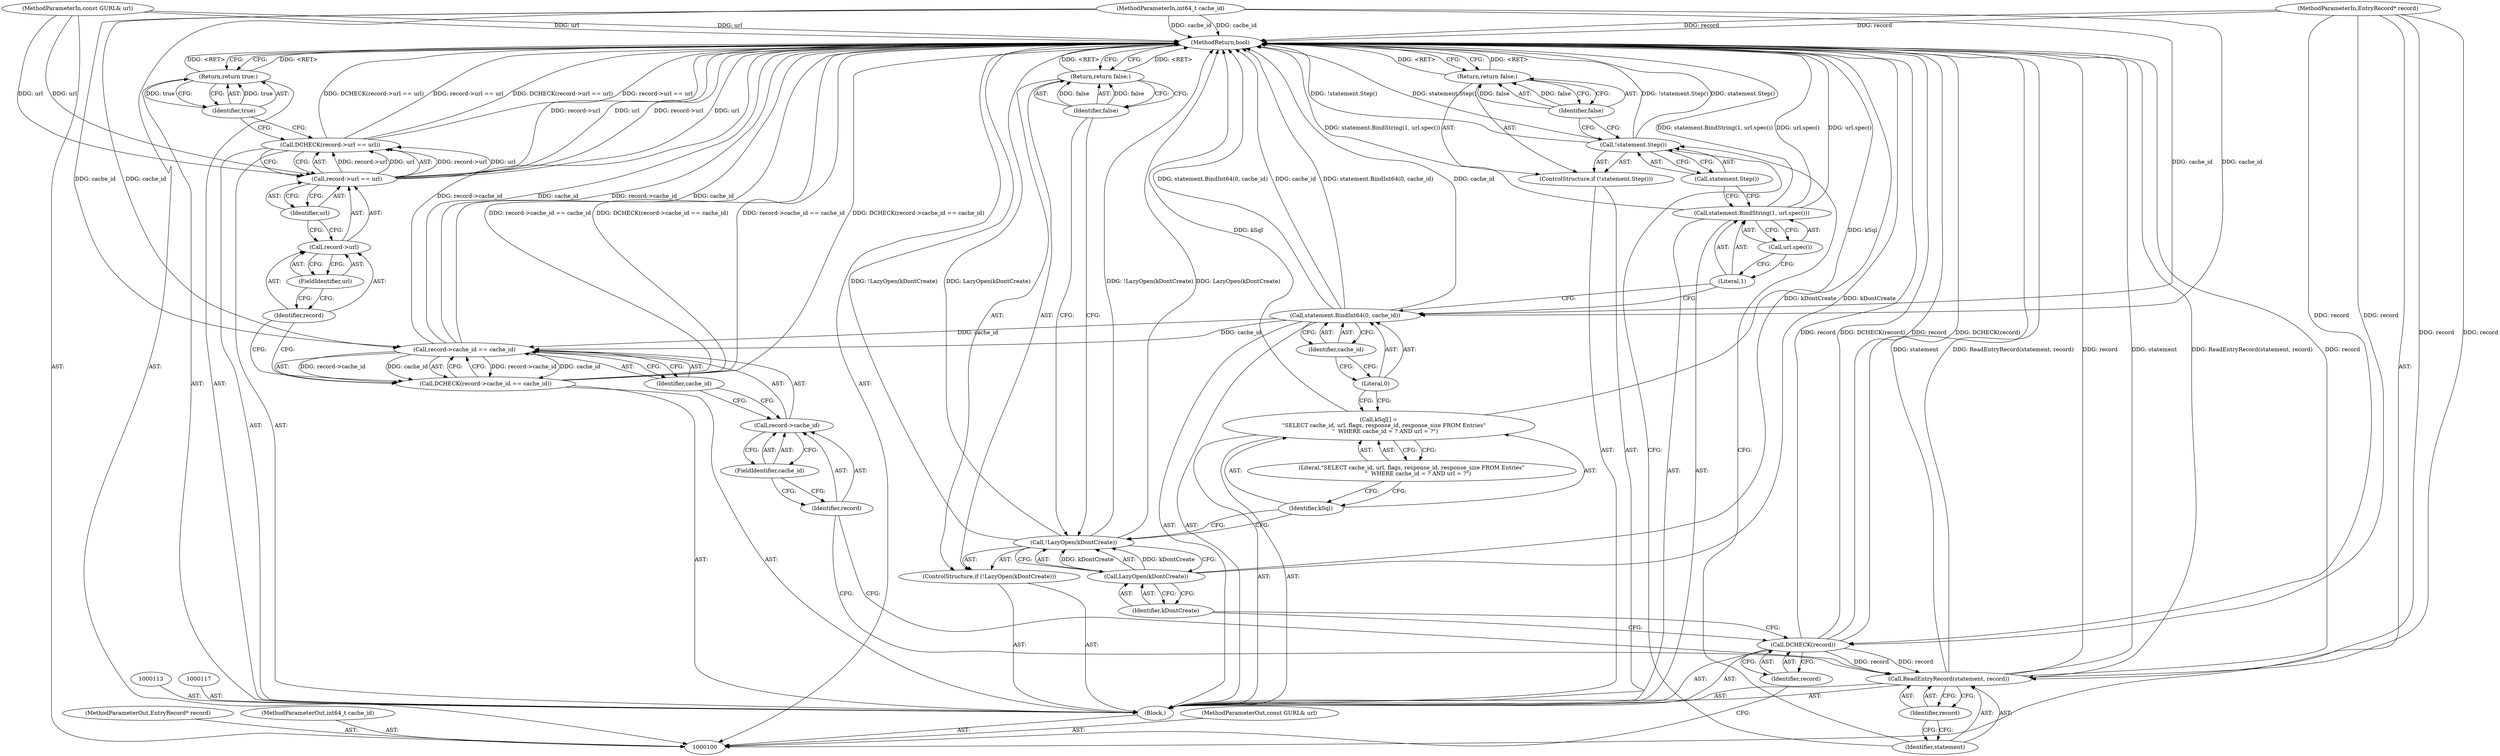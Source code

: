 digraph "1_Chrome_04aaacb936a08d70862d6d9d7e8354721ae46be8_9" {
"1000146" [label="(MethodReturn,bool)"];
"1000101" [label="(MethodParameterIn,int64_t cache_id)"];
"1000206" [label="(MethodParameterOut,int64_t cache_id)"];
"1000118" [label="(Call,statement.BindInt64(0, cache_id))"];
"1000119" [label="(Literal,0)"];
"1000120" [label="(Identifier,cache_id)"];
"1000121" [label="(Call,statement.BindString(1, url.spec()))"];
"1000122" [label="(Literal,1)"];
"1000123" [label="(Call,url.spec())"];
"1000124" [label="(ControlStructure,if (!statement.Step()))"];
"1000125" [label="(Call,!statement.Step())"];
"1000126" [label="(Call,statement.Step())"];
"1000128" [label="(Identifier,false)"];
"1000127" [label="(Return,return false;)"];
"1000130" [label="(Identifier,statement)"];
"1000129" [label="(Call,ReadEntryRecord(statement, record))"];
"1000131" [label="(Identifier,record)"];
"1000102" [label="(MethodParameterIn,const GURL& url)"];
"1000207" [label="(MethodParameterOut,const GURL& url)"];
"1000136" [label="(FieldIdentifier,cache_id)"];
"1000132" [label="(Call,DCHECK(record->cache_id == cache_id))"];
"1000137" [label="(Identifier,cache_id)"];
"1000133" [label="(Call,record->cache_id == cache_id)"];
"1000134" [label="(Call,record->cache_id)"];
"1000135" [label="(Identifier,record)"];
"1000142" [label="(FieldIdentifier,url)"];
"1000138" [label="(Call,DCHECK(record->url == url))"];
"1000143" [label="(Identifier,url)"];
"1000139" [label="(Call,record->url == url)"];
"1000140" [label="(Call,record->url)"];
"1000141" [label="(Identifier,record)"];
"1000144" [label="(Return,return true;)"];
"1000145" [label="(Identifier,true)"];
"1000103" [label="(MethodParameterIn,EntryRecord* record)"];
"1000208" [label="(MethodParameterOut,EntryRecord* record)"];
"1000104" [label="(Block,)"];
"1000105" [label="(Call,DCHECK(record))"];
"1000106" [label="(Identifier,record)"];
"1000110" [label="(Identifier,kDontCreate)"];
"1000107" [label="(ControlStructure,if (!LazyOpen(kDontCreate)))"];
"1000108" [label="(Call,!LazyOpen(kDontCreate))"];
"1000109" [label="(Call,LazyOpen(kDontCreate))"];
"1000112" [label="(Identifier,false)"];
"1000111" [label="(Return,return false;)"];
"1000114" [label="(Call,kSql[] =\n      \"SELECT cache_id, url, flags, response_id, response_size FROM Entries\"\n       \"  WHERE cache_id = ? AND url = ?\")"];
"1000115" [label="(Identifier,kSql)"];
"1000116" [label="(Literal,\"SELECT cache_id, url, flags, response_id, response_size FROM Entries\"\n       \"  WHERE cache_id = ? AND url = ?\")"];
"1000146" -> "1000100"  [label="AST: "];
"1000146" -> "1000111"  [label="CFG: "];
"1000146" -> "1000127"  [label="CFG: "];
"1000146" -> "1000144"  [label="CFG: "];
"1000111" -> "1000146"  [label="DDG: <RET>"];
"1000144" -> "1000146"  [label="DDG: <RET>"];
"1000127" -> "1000146"  [label="DDG: <RET>"];
"1000125" -> "1000146"  [label="DDG: !statement.Step()"];
"1000125" -> "1000146"  [label="DDG: statement.Step()"];
"1000108" -> "1000146"  [label="DDG: !LazyOpen(kDontCreate)"];
"1000108" -> "1000146"  [label="DDG: LazyOpen(kDontCreate)"];
"1000105" -> "1000146"  [label="DDG: DCHECK(record)"];
"1000105" -> "1000146"  [label="DDG: record"];
"1000139" -> "1000146"  [label="DDG: record->url"];
"1000139" -> "1000146"  [label="DDG: url"];
"1000118" -> "1000146"  [label="DDG: statement.BindInt64(0, cache_id)"];
"1000118" -> "1000146"  [label="DDG: cache_id"];
"1000138" -> "1000146"  [label="DDG: DCHECK(record->url == url)"];
"1000138" -> "1000146"  [label="DDG: record->url == url"];
"1000129" -> "1000146"  [label="DDG: record"];
"1000129" -> "1000146"  [label="DDG: statement"];
"1000129" -> "1000146"  [label="DDG: ReadEntryRecord(statement, record)"];
"1000121" -> "1000146"  [label="DDG: url.spec()"];
"1000121" -> "1000146"  [label="DDG: statement.BindString(1, url.spec())"];
"1000132" -> "1000146"  [label="DDG: DCHECK(record->cache_id == cache_id)"];
"1000132" -> "1000146"  [label="DDG: record->cache_id == cache_id"];
"1000103" -> "1000146"  [label="DDG: record"];
"1000133" -> "1000146"  [label="DDG: record->cache_id"];
"1000133" -> "1000146"  [label="DDG: cache_id"];
"1000114" -> "1000146"  [label="DDG: kSql"];
"1000102" -> "1000146"  [label="DDG: url"];
"1000101" -> "1000146"  [label="DDG: cache_id"];
"1000109" -> "1000146"  [label="DDG: kDontCreate"];
"1000101" -> "1000100"  [label="AST: "];
"1000101" -> "1000146"  [label="DDG: cache_id"];
"1000101" -> "1000118"  [label="DDG: cache_id"];
"1000101" -> "1000133"  [label="DDG: cache_id"];
"1000206" -> "1000100"  [label="AST: "];
"1000118" -> "1000104"  [label="AST: "];
"1000118" -> "1000120"  [label="CFG: "];
"1000119" -> "1000118"  [label="AST: "];
"1000120" -> "1000118"  [label="AST: "];
"1000122" -> "1000118"  [label="CFG: "];
"1000118" -> "1000146"  [label="DDG: statement.BindInt64(0, cache_id)"];
"1000118" -> "1000146"  [label="DDG: cache_id"];
"1000101" -> "1000118"  [label="DDG: cache_id"];
"1000118" -> "1000133"  [label="DDG: cache_id"];
"1000119" -> "1000118"  [label="AST: "];
"1000119" -> "1000114"  [label="CFG: "];
"1000120" -> "1000119"  [label="CFG: "];
"1000120" -> "1000118"  [label="AST: "];
"1000120" -> "1000119"  [label="CFG: "];
"1000118" -> "1000120"  [label="CFG: "];
"1000121" -> "1000104"  [label="AST: "];
"1000121" -> "1000123"  [label="CFG: "];
"1000122" -> "1000121"  [label="AST: "];
"1000123" -> "1000121"  [label="AST: "];
"1000126" -> "1000121"  [label="CFG: "];
"1000121" -> "1000146"  [label="DDG: url.spec()"];
"1000121" -> "1000146"  [label="DDG: statement.BindString(1, url.spec())"];
"1000122" -> "1000121"  [label="AST: "];
"1000122" -> "1000118"  [label="CFG: "];
"1000123" -> "1000122"  [label="CFG: "];
"1000123" -> "1000121"  [label="AST: "];
"1000123" -> "1000122"  [label="CFG: "];
"1000121" -> "1000123"  [label="CFG: "];
"1000124" -> "1000104"  [label="AST: "];
"1000125" -> "1000124"  [label="AST: "];
"1000127" -> "1000124"  [label="AST: "];
"1000125" -> "1000124"  [label="AST: "];
"1000125" -> "1000126"  [label="CFG: "];
"1000126" -> "1000125"  [label="AST: "];
"1000128" -> "1000125"  [label="CFG: "];
"1000130" -> "1000125"  [label="CFG: "];
"1000125" -> "1000146"  [label="DDG: !statement.Step()"];
"1000125" -> "1000146"  [label="DDG: statement.Step()"];
"1000126" -> "1000125"  [label="AST: "];
"1000126" -> "1000121"  [label="CFG: "];
"1000125" -> "1000126"  [label="CFG: "];
"1000128" -> "1000127"  [label="AST: "];
"1000128" -> "1000125"  [label="CFG: "];
"1000127" -> "1000128"  [label="CFG: "];
"1000128" -> "1000127"  [label="DDG: false"];
"1000127" -> "1000124"  [label="AST: "];
"1000127" -> "1000128"  [label="CFG: "];
"1000128" -> "1000127"  [label="AST: "];
"1000146" -> "1000127"  [label="CFG: "];
"1000127" -> "1000146"  [label="DDG: <RET>"];
"1000128" -> "1000127"  [label="DDG: false"];
"1000130" -> "1000129"  [label="AST: "];
"1000130" -> "1000125"  [label="CFG: "];
"1000131" -> "1000130"  [label="CFG: "];
"1000129" -> "1000104"  [label="AST: "];
"1000129" -> "1000131"  [label="CFG: "];
"1000130" -> "1000129"  [label="AST: "];
"1000131" -> "1000129"  [label="AST: "];
"1000135" -> "1000129"  [label="CFG: "];
"1000129" -> "1000146"  [label="DDG: record"];
"1000129" -> "1000146"  [label="DDG: statement"];
"1000129" -> "1000146"  [label="DDG: ReadEntryRecord(statement, record)"];
"1000105" -> "1000129"  [label="DDG: record"];
"1000103" -> "1000129"  [label="DDG: record"];
"1000131" -> "1000129"  [label="AST: "];
"1000131" -> "1000130"  [label="CFG: "];
"1000129" -> "1000131"  [label="CFG: "];
"1000102" -> "1000100"  [label="AST: "];
"1000102" -> "1000146"  [label="DDG: url"];
"1000102" -> "1000139"  [label="DDG: url"];
"1000207" -> "1000100"  [label="AST: "];
"1000136" -> "1000134"  [label="AST: "];
"1000136" -> "1000135"  [label="CFG: "];
"1000134" -> "1000136"  [label="CFG: "];
"1000132" -> "1000104"  [label="AST: "];
"1000132" -> "1000133"  [label="CFG: "];
"1000133" -> "1000132"  [label="AST: "];
"1000141" -> "1000132"  [label="CFG: "];
"1000132" -> "1000146"  [label="DDG: DCHECK(record->cache_id == cache_id)"];
"1000132" -> "1000146"  [label="DDG: record->cache_id == cache_id"];
"1000133" -> "1000132"  [label="DDG: record->cache_id"];
"1000133" -> "1000132"  [label="DDG: cache_id"];
"1000137" -> "1000133"  [label="AST: "];
"1000137" -> "1000134"  [label="CFG: "];
"1000133" -> "1000137"  [label="CFG: "];
"1000133" -> "1000132"  [label="AST: "];
"1000133" -> "1000137"  [label="CFG: "];
"1000134" -> "1000133"  [label="AST: "];
"1000137" -> "1000133"  [label="AST: "];
"1000132" -> "1000133"  [label="CFG: "];
"1000133" -> "1000146"  [label="DDG: record->cache_id"];
"1000133" -> "1000146"  [label="DDG: cache_id"];
"1000133" -> "1000132"  [label="DDG: record->cache_id"];
"1000133" -> "1000132"  [label="DDG: cache_id"];
"1000118" -> "1000133"  [label="DDG: cache_id"];
"1000101" -> "1000133"  [label="DDG: cache_id"];
"1000134" -> "1000133"  [label="AST: "];
"1000134" -> "1000136"  [label="CFG: "];
"1000135" -> "1000134"  [label="AST: "];
"1000136" -> "1000134"  [label="AST: "];
"1000137" -> "1000134"  [label="CFG: "];
"1000135" -> "1000134"  [label="AST: "];
"1000135" -> "1000129"  [label="CFG: "];
"1000136" -> "1000135"  [label="CFG: "];
"1000142" -> "1000140"  [label="AST: "];
"1000142" -> "1000141"  [label="CFG: "];
"1000140" -> "1000142"  [label="CFG: "];
"1000138" -> "1000104"  [label="AST: "];
"1000138" -> "1000139"  [label="CFG: "];
"1000139" -> "1000138"  [label="AST: "];
"1000145" -> "1000138"  [label="CFG: "];
"1000138" -> "1000146"  [label="DDG: DCHECK(record->url == url)"];
"1000138" -> "1000146"  [label="DDG: record->url == url"];
"1000139" -> "1000138"  [label="DDG: record->url"];
"1000139" -> "1000138"  [label="DDG: url"];
"1000143" -> "1000139"  [label="AST: "];
"1000143" -> "1000140"  [label="CFG: "];
"1000139" -> "1000143"  [label="CFG: "];
"1000139" -> "1000138"  [label="AST: "];
"1000139" -> "1000143"  [label="CFG: "];
"1000140" -> "1000139"  [label="AST: "];
"1000143" -> "1000139"  [label="AST: "];
"1000138" -> "1000139"  [label="CFG: "];
"1000139" -> "1000146"  [label="DDG: record->url"];
"1000139" -> "1000146"  [label="DDG: url"];
"1000139" -> "1000138"  [label="DDG: record->url"];
"1000139" -> "1000138"  [label="DDG: url"];
"1000102" -> "1000139"  [label="DDG: url"];
"1000140" -> "1000139"  [label="AST: "];
"1000140" -> "1000142"  [label="CFG: "];
"1000141" -> "1000140"  [label="AST: "];
"1000142" -> "1000140"  [label="AST: "];
"1000143" -> "1000140"  [label="CFG: "];
"1000141" -> "1000140"  [label="AST: "];
"1000141" -> "1000132"  [label="CFG: "];
"1000142" -> "1000141"  [label="CFG: "];
"1000144" -> "1000104"  [label="AST: "];
"1000144" -> "1000145"  [label="CFG: "];
"1000145" -> "1000144"  [label="AST: "];
"1000146" -> "1000144"  [label="CFG: "];
"1000144" -> "1000146"  [label="DDG: <RET>"];
"1000145" -> "1000144"  [label="DDG: true"];
"1000145" -> "1000144"  [label="AST: "];
"1000145" -> "1000138"  [label="CFG: "];
"1000144" -> "1000145"  [label="CFG: "];
"1000145" -> "1000144"  [label="DDG: true"];
"1000103" -> "1000100"  [label="AST: "];
"1000103" -> "1000146"  [label="DDG: record"];
"1000103" -> "1000105"  [label="DDG: record"];
"1000103" -> "1000129"  [label="DDG: record"];
"1000208" -> "1000100"  [label="AST: "];
"1000104" -> "1000100"  [label="AST: "];
"1000105" -> "1000104"  [label="AST: "];
"1000107" -> "1000104"  [label="AST: "];
"1000113" -> "1000104"  [label="AST: "];
"1000114" -> "1000104"  [label="AST: "];
"1000117" -> "1000104"  [label="AST: "];
"1000118" -> "1000104"  [label="AST: "];
"1000121" -> "1000104"  [label="AST: "];
"1000124" -> "1000104"  [label="AST: "];
"1000129" -> "1000104"  [label="AST: "];
"1000132" -> "1000104"  [label="AST: "];
"1000138" -> "1000104"  [label="AST: "];
"1000144" -> "1000104"  [label="AST: "];
"1000105" -> "1000104"  [label="AST: "];
"1000105" -> "1000106"  [label="CFG: "];
"1000106" -> "1000105"  [label="AST: "];
"1000110" -> "1000105"  [label="CFG: "];
"1000105" -> "1000146"  [label="DDG: DCHECK(record)"];
"1000105" -> "1000146"  [label="DDG: record"];
"1000103" -> "1000105"  [label="DDG: record"];
"1000105" -> "1000129"  [label="DDG: record"];
"1000106" -> "1000105"  [label="AST: "];
"1000106" -> "1000100"  [label="CFG: "];
"1000105" -> "1000106"  [label="CFG: "];
"1000110" -> "1000109"  [label="AST: "];
"1000110" -> "1000105"  [label="CFG: "];
"1000109" -> "1000110"  [label="CFG: "];
"1000107" -> "1000104"  [label="AST: "];
"1000108" -> "1000107"  [label="AST: "];
"1000111" -> "1000107"  [label="AST: "];
"1000108" -> "1000107"  [label="AST: "];
"1000108" -> "1000109"  [label="CFG: "];
"1000109" -> "1000108"  [label="AST: "];
"1000112" -> "1000108"  [label="CFG: "];
"1000115" -> "1000108"  [label="CFG: "];
"1000108" -> "1000146"  [label="DDG: !LazyOpen(kDontCreate)"];
"1000108" -> "1000146"  [label="DDG: LazyOpen(kDontCreate)"];
"1000109" -> "1000108"  [label="DDG: kDontCreate"];
"1000109" -> "1000108"  [label="AST: "];
"1000109" -> "1000110"  [label="CFG: "];
"1000110" -> "1000109"  [label="AST: "];
"1000108" -> "1000109"  [label="CFG: "];
"1000109" -> "1000146"  [label="DDG: kDontCreate"];
"1000109" -> "1000108"  [label="DDG: kDontCreate"];
"1000112" -> "1000111"  [label="AST: "];
"1000112" -> "1000108"  [label="CFG: "];
"1000111" -> "1000112"  [label="CFG: "];
"1000112" -> "1000111"  [label="DDG: false"];
"1000111" -> "1000107"  [label="AST: "];
"1000111" -> "1000112"  [label="CFG: "];
"1000112" -> "1000111"  [label="AST: "];
"1000146" -> "1000111"  [label="CFG: "];
"1000111" -> "1000146"  [label="DDG: <RET>"];
"1000112" -> "1000111"  [label="DDG: false"];
"1000114" -> "1000104"  [label="AST: "];
"1000114" -> "1000116"  [label="CFG: "];
"1000115" -> "1000114"  [label="AST: "];
"1000116" -> "1000114"  [label="AST: "];
"1000119" -> "1000114"  [label="CFG: "];
"1000114" -> "1000146"  [label="DDG: kSql"];
"1000115" -> "1000114"  [label="AST: "];
"1000115" -> "1000108"  [label="CFG: "];
"1000116" -> "1000115"  [label="CFG: "];
"1000116" -> "1000114"  [label="AST: "];
"1000116" -> "1000115"  [label="CFG: "];
"1000114" -> "1000116"  [label="CFG: "];
}
